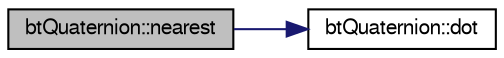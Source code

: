 digraph G
{
  bgcolor="transparent";
  edge [fontname="FreeSans",fontsize=10,labelfontname="FreeSans",labelfontsize=10];
  node [fontname="FreeSans",fontsize=10,shape=record];
  rankdir=LR;
  Node1 [label="btQuaternion::nearest",height=0.2,width=0.4,color="black", fillcolor="grey75", style="filled" fontcolor="black"];
  Node1 -> Node2 [color="midnightblue",fontsize=10,style="solid"];
  Node2 [label="btQuaternion::dot",height=0.2,width=0.4,color="black",URL="$classbt_quaternion.html#37e450f3206a7b6f3f55049e297fb403",tooltip="Return the dot product between this quaternion and another."];
}
